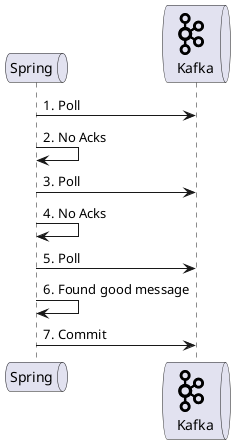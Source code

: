@startuml
!include <cloudinsight/kafka>

queue "Spring" as spring
queue "<$kafka>\n  Kafka" as kafka

spring -> kafka : 1. Poll
spring -> spring : 2. No Acks

spring -> kafka : 3. Poll
spring -> spring : 4. No Acks

spring -> kafka : 5. Poll
spring -> spring : 6. Found good message
spring -> kafka : 7. Commit

@enduml